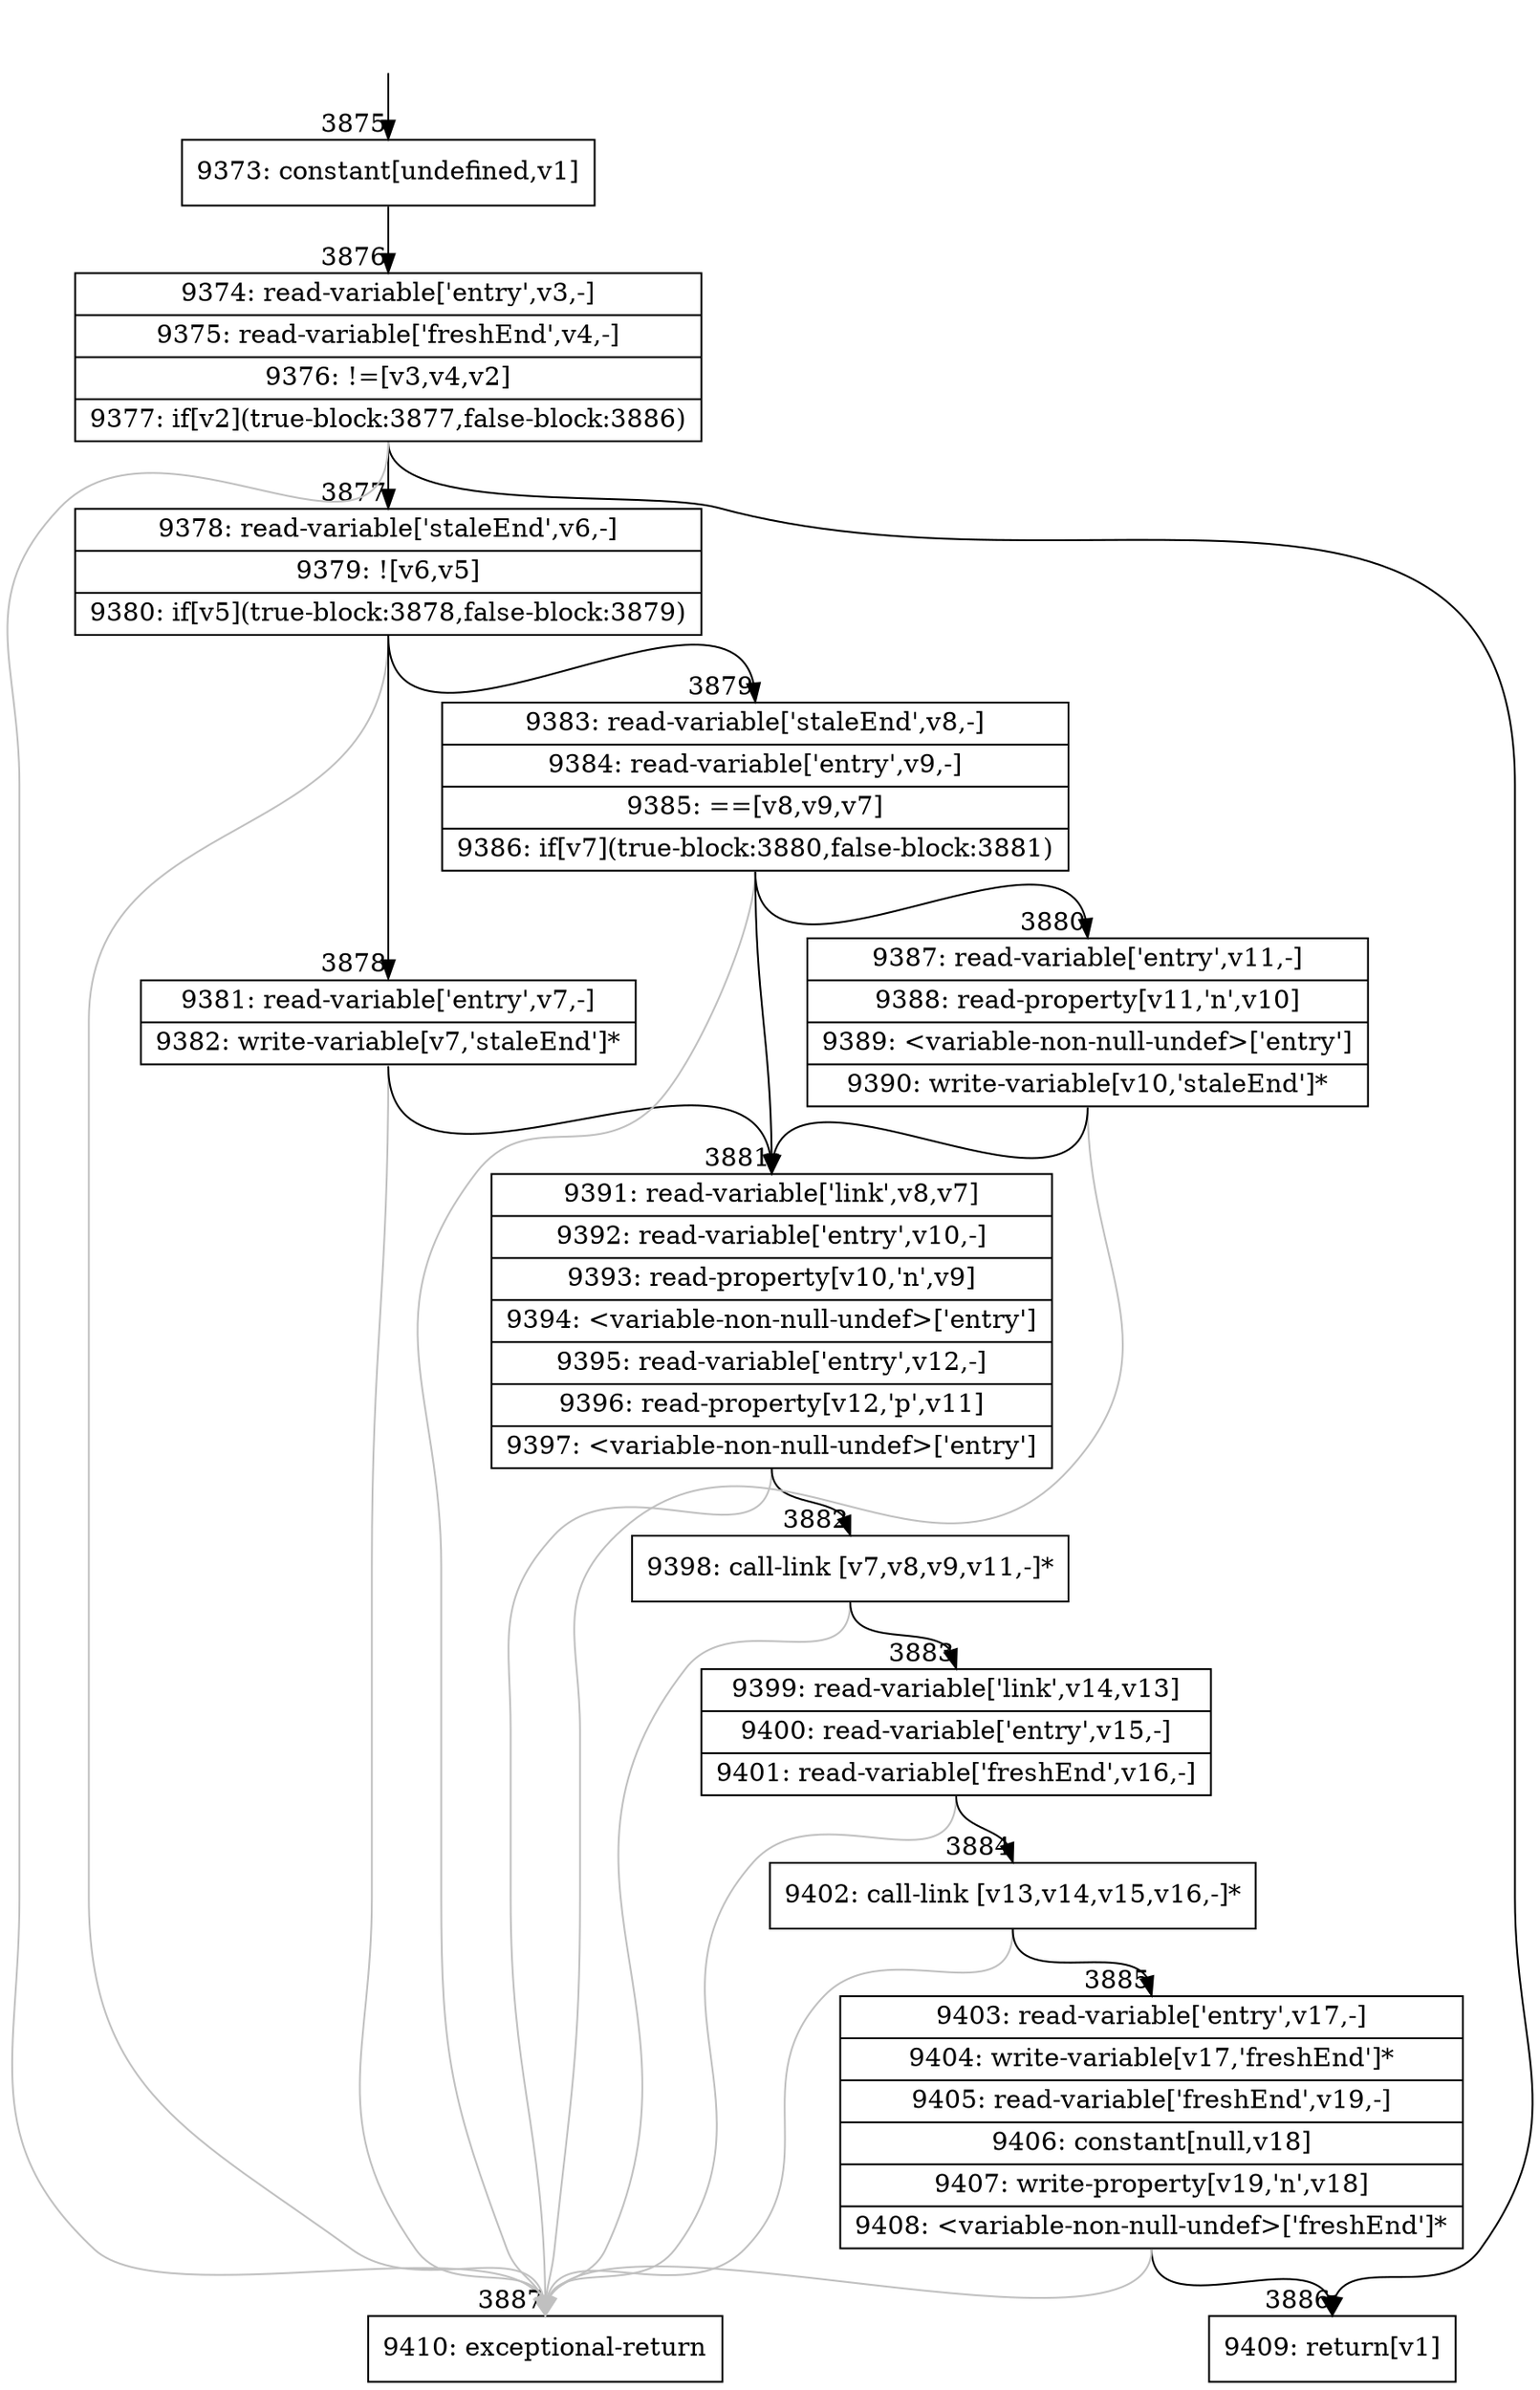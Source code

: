 digraph {
rankdir="TD"
BB_entry327[shape=none,label=""];
BB_entry327 -> BB3875 [tailport=s, headport=n, headlabel="    3875"]
BB3875 [shape=record label="{9373: constant[undefined,v1]}" ] 
BB3875 -> BB3876 [tailport=s, headport=n, headlabel="      3876"]
BB3876 [shape=record label="{9374: read-variable['entry',v3,-]|9375: read-variable['freshEnd',v4,-]|9376: !=[v3,v4,v2]|9377: if[v2](true-block:3877,false-block:3886)}" ] 
BB3876 -> BB3877 [tailport=s, headport=n, headlabel="      3877"]
BB3876 -> BB3886 [tailport=s, headport=n, headlabel="      3886"]
BB3876 -> BB3887 [tailport=s, headport=n, color=gray, headlabel="      3887"]
BB3877 [shape=record label="{9378: read-variable['staleEnd',v6,-]|9379: ![v6,v5]|9380: if[v5](true-block:3878,false-block:3879)}" ] 
BB3877 -> BB3878 [tailport=s, headport=n, headlabel="      3878"]
BB3877 -> BB3879 [tailport=s, headport=n, headlabel="      3879"]
BB3877 -> BB3887 [tailport=s, headport=n, color=gray]
BB3878 [shape=record label="{9381: read-variable['entry',v7,-]|9382: write-variable[v7,'staleEnd']*}" ] 
BB3878 -> BB3881 [tailport=s, headport=n, headlabel="      3881"]
BB3878 -> BB3887 [tailport=s, headport=n, color=gray]
BB3879 [shape=record label="{9383: read-variable['staleEnd',v8,-]|9384: read-variable['entry',v9,-]|9385: ==[v8,v9,v7]|9386: if[v7](true-block:3880,false-block:3881)}" ] 
BB3879 -> BB3880 [tailport=s, headport=n, headlabel="      3880"]
BB3879 -> BB3881 [tailport=s, headport=n]
BB3879 -> BB3887 [tailport=s, headport=n, color=gray]
BB3880 [shape=record label="{9387: read-variable['entry',v11,-]|9388: read-property[v11,'n',v10]|9389: \<variable-non-null-undef\>['entry']|9390: write-variable[v10,'staleEnd']*}" ] 
BB3880 -> BB3881 [tailport=s, headport=n]
BB3880 -> BB3887 [tailport=s, headport=n, color=gray]
BB3881 [shape=record label="{9391: read-variable['link',v8,v7]|9392: read-variable['entry',v10,-]|9393: read-property[v10,'n',v9]|9394: \<variable-non-null-undef\>['entry']|9395: read-variable['entry',v12,-]|9396: read-property[v12,'p',v11]|9397: \<variable-non-null-undef\>['entry']}" ] 
BB3881 -> BB3882 [tailport=s, headport=n, headlabel="      3882"]
BB3881 -> BB3887 [tailport=s, headport=n, color=gray]
BB3882 [shape=record label="{9398: call-link [v7,v8,v9,v11,-]*}" ] 
BB3882 -> BB3883 [tailport=s, headport=n, headlabel="      3883"]
BB3882 -> BB3887 [tailport=s, headport=n, color=gray]
BB3883 [shape=record label="{9399: read-variable['link',v14,v13]|9400: read-variable['entry',v15,-]|9401: read-variable['freshEnd',v16,-]}" ] 
BB3883 -> BB3884 [tailport=s, headport=n, headlabel="      3884"]
BB3883 -> BB3887 [tailport=s, headport=n, color=gray]
BB3884 [shape=record label="{9402: call-link [v13,v14,v15,v16,-]*}" ] 
BB3884 -> BB3885 [tailport=s, headport=n, headlabel="      3885"]
BB3884 -> BB3887 [tailport=s, headport=n, color=gray]
BB3885 [shape=record label="{9403: read-variable['entry',v17,-]|9404: write-variable[v17,'freshEnd']*|9405: read-variable['freshEnd',v19,-]|9406: constant[null,v18]|9407: write-property[v19,'n',v18]|9408: \<variable-non-null-undef\>['freshEnd']*}" ] 
BB3885 -> BB3886 [tailport=s, headport=n]
BB3885 -> BB3887 [tailport=s, headport=n, color=gray]
BB3886 [shape=record label="{9409: return[v1]}" ] 
BB3887 [shape=record label="{9410: exceptional-return}" ] 
//#$~ 6001
}
